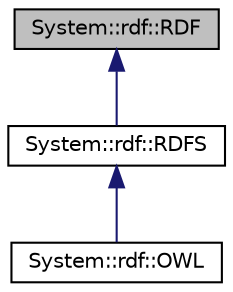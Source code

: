 digraph G
{
  edge [fontname="Helvetica",fontsize="10",labelfontname="Helvetica",labelfontsize="10"];
  node [fontname="Helvetica",fontsize="10",shape=record];
  Node1 [label="System::rdf::RDF",height=0.2,width=0.4,color="black", fillcolor="grey75", style="filled" fontcolor="black"];
  Node1 -> Node2 [dir="back",color="midnightblue",fontsize="10",style="solid",fontname="Helvetica"];
  Node2 [label="System::rdf::RDFS",height=0.2,width=0.4,color="black", fillcolor="white", style="filled",URL="$class_system_1_1rdf_1_1_r_d_f_s.html"];
  Node2 -> Node3 [dir="back",color="midnightblue",fontsize="10",style="solid",fontname="Helvetica"];
  Node3 [label="System::rdf::OWL",height=0.2,width=0.4,color="black", fillcolor="white", style="filled",URL="$class_system_1_1rdf_1_1_o_w_l.html"];
}
